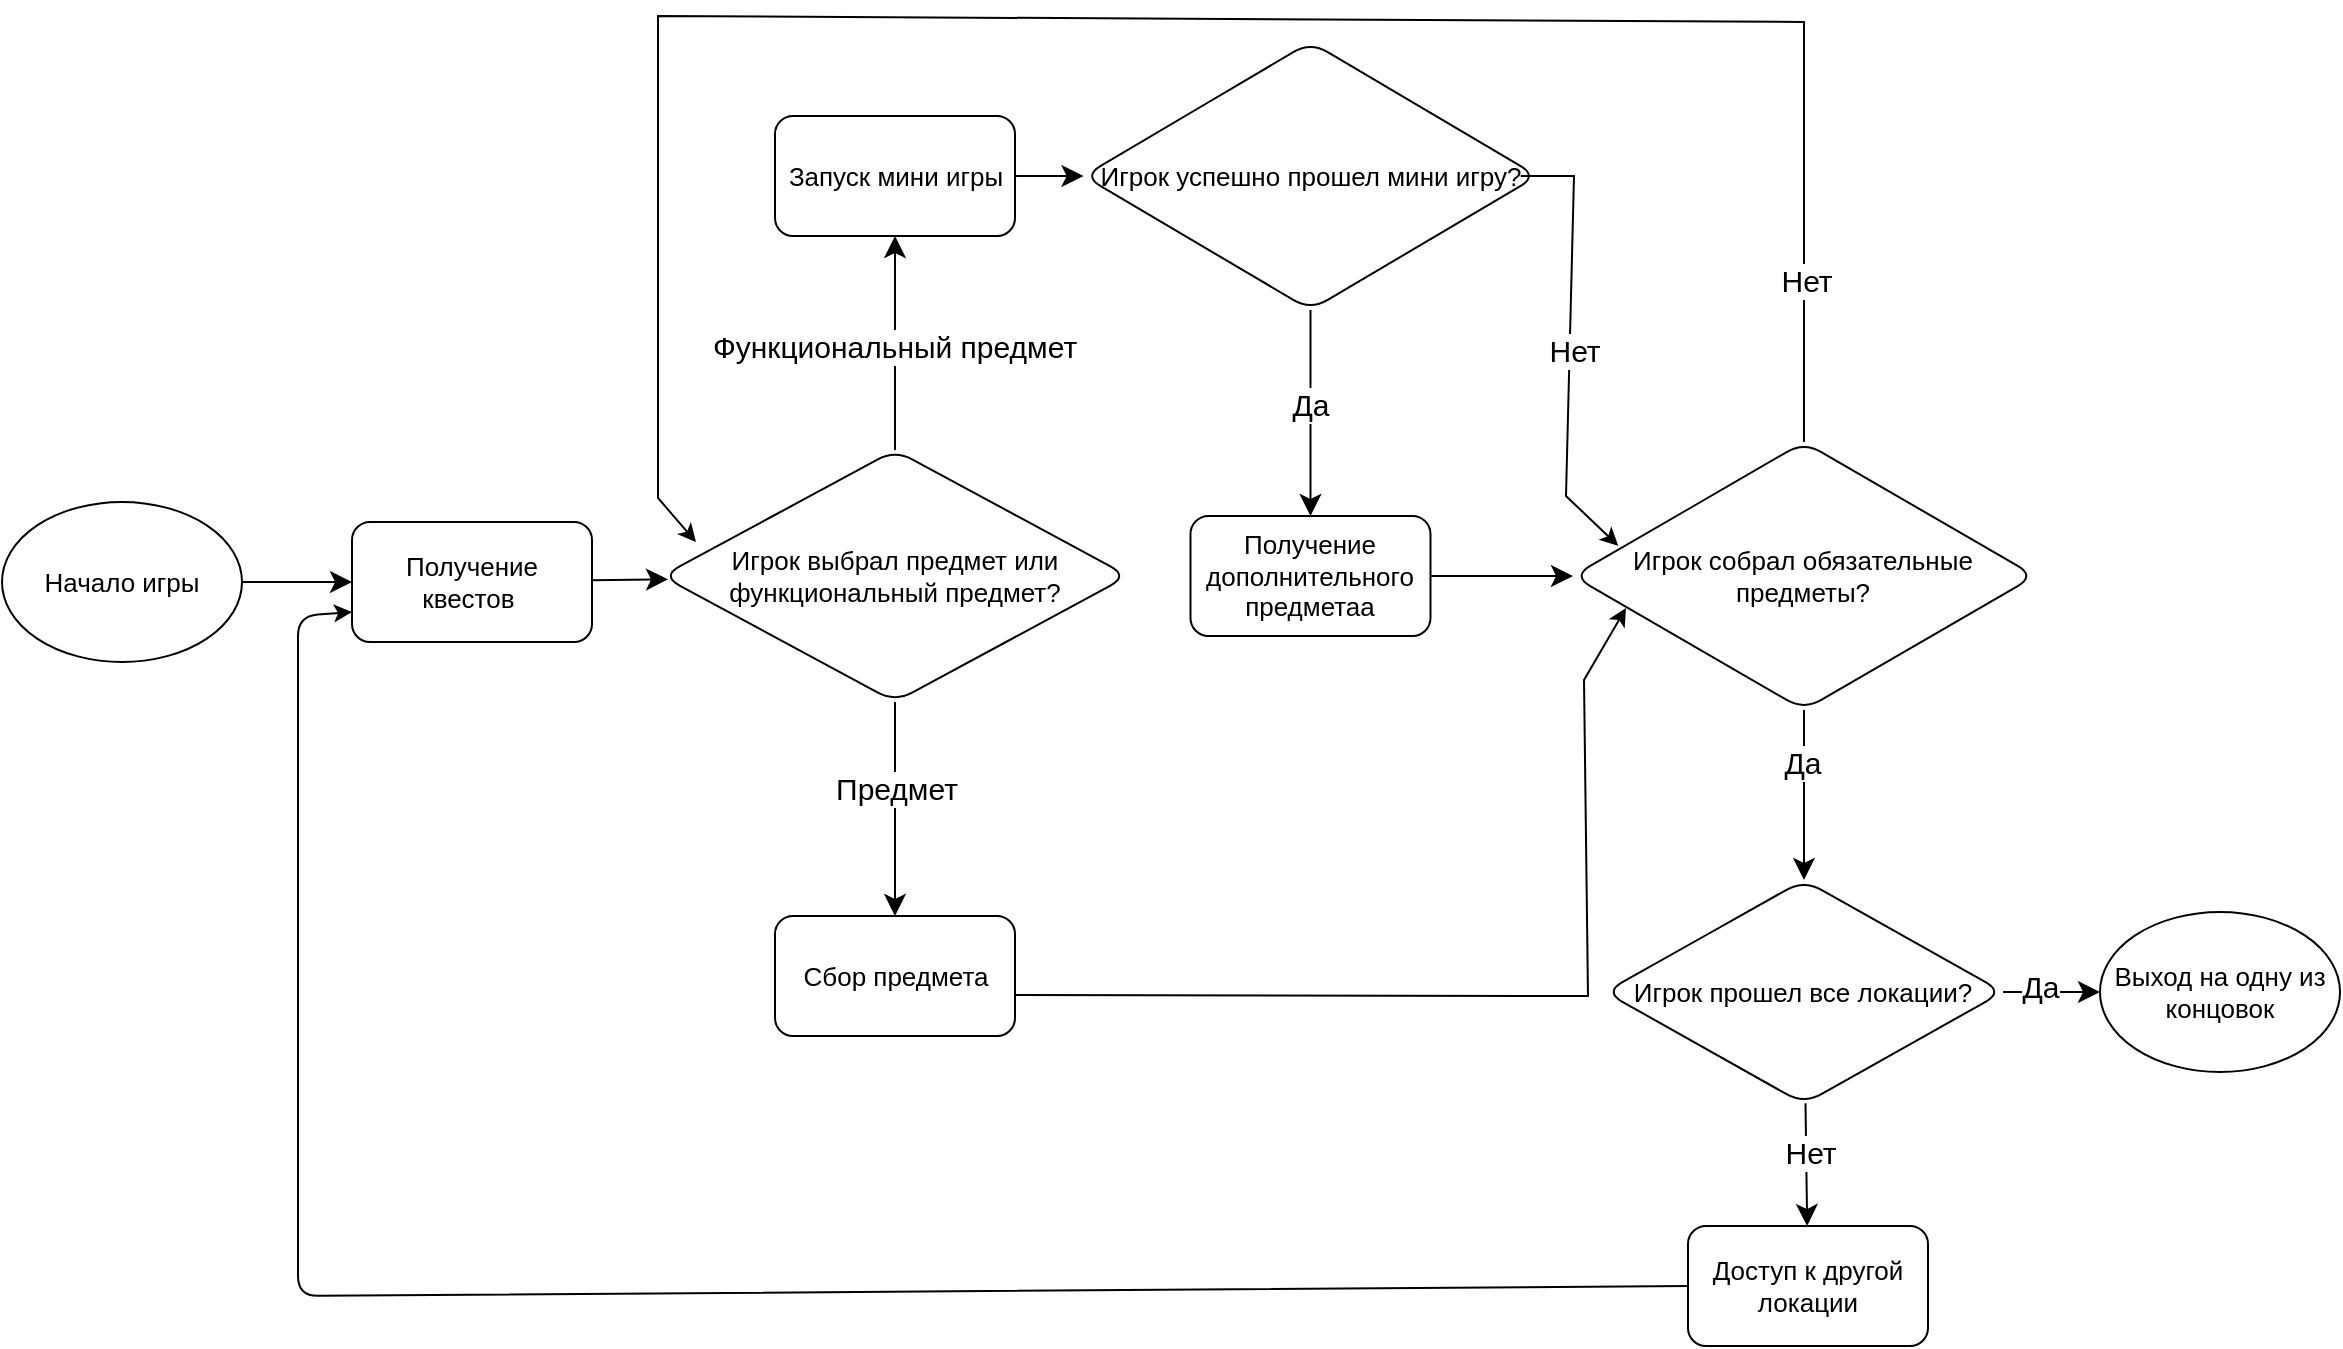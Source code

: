 <mxfile version="24.7.16">
  <diagram name="Страница — 1" id="4nruxUMjmIs0qh--o7bt">
    <mxGraphModel dx="1434" dy="1194" grid="0" gridSize="10" guides="1" tooltips="1" connect="1" arrows="1" fold="1" page="0" pageScale="1" pageWidth="827" pageHeight="1169" background="#FFFFFF" math="0" shadow="0">
      <root>
        <mxCell id="0" />
        <mxCell id="1" parent="0" />
        <mxCell id="hBLfVs_w5nD6A5dH00_m-1" value="&lt;font style=&quot;font-size: 13px;&quot;&gt;Начало игры&lt;/font&gt;" style="ellipse;whiteSpace=wrap;html=1;rounded=1;labelBackgroundColor=none;" parent="1" vertex="1">
          <mxGeometry x="192" y="-17" width="120" height="80" as="geometry" />
        </mxCell>
        <mxCell id="hBLfVs_w5nD6A5dH00_m-5" value="" style="edgeStyle=none;curved=1;rounded=1;orthogonalLoop=1;jettySize=auto;html=1;fontSize=12;startSize=8;endSize=8;labelBackgroundColor=none;fontColor=default;exitX=1;exitY=0.5;exitDx=0;exitDy=0;" parent="1" source="hBLfVs_w5nD6A5dH00_m-1" target="hBLfVs_w5nD6A5dH00_m-4" edge="1">
          <mxGeometry relative="1" as="geometry">
            <mxPoint x="325" y="21.152" as="sourcePoint" />
          </mxGeometry>
        </mxCell>
        <mxCell id="hBLfVs_w5nD6A5dH00_m-7" value="" style="edgeStyle=none;curved=1;rounded=1;orthogonalLoop=1;jettySize=auto;html=1;fontSize=12;startSize=8;endSize=8;labelBackgroundColor=none;fontColor=default;" parent="1" source="hBLfVs_w5nD6A5dH00_m-4" target="hBLfVs_w5nD6A5dH00_m-6" edge="1">
          <mxGeometry relative="1" as="geometry" />
        </mxCell>
        <mxCell id="hBLfVs_w5nD6A5dH00_m-4" value="&lt;font style=&quot;font-size: 13px;&quot;&gt;Получение квестов&amp;nbsp;&lt;/font&gt;" style="whiteSpace=wrap;html=1;rounded=1;labelBackgroundColor=none;" parent="1" vertex="1">
          <mxGeometry x="367.005" y="-7" width="120" height="60" as="geometry" />
        </mxCell>
        <mxCell id="hBLfVs_w5nD6A5dH00_m-9" value="" style="edgeStyle=none;curved=1;rounded=1;orthogonalLoop=1;jettySize=auto;html=1;fontSize=12;startSize=8;endSize=8;labelBackgroundColor=none;fontColor=default;" parent="1" source="hBLfVs_w5nD6A5dH00_m-6" target="hBLfVs_w5nD6A5dH00_m-8" edge="1">
          <mxGeometry relative="1" as="geometry" />
        </mxCell>
        <mxCell id="eKDsOP4YAqTMsCzGkVdY-8" value="&lt;font style=&quot;font-size: 15px;&quot;&gt;Функциональный предмет&lt;/font&gt;" style="edgeLabel;html=1;align=center;verticalAlign=middle;resizable=0;points=[];labelBackgroundColor=default;fontSize=15;" vertex="1" connectable="0" parent="hBLfVs_w5nD6A5dH00_m-9">
          <mxGeometry x="-0.028" y="1" relative="1" as="geometry">
            <mxPoint as="offset" />
          </mxGeometry>
        </mxCell>
        <mxCell id="hBLfVs_w5nD6A5dH00_m-11" value="" style="edgeStyle=none;curved=1;rounded=1;orthogonalLoop=1;jettySize=auto;html=1;fontSize=12;startSize=8;endSize=8;labelBackgroundColor=none;fontColor=default;" parent="1" source="hBLfVs_w5nD6A5dH00_m-6" target="hBLfVs_w5nD6A5dH00_m-10" edge="1">
          <mxGeometry relative="1" as="geometry" />
        </mxCell>
        <mxCell id="eKDsOP4YAqTMsCzGkVdY-7" value="Предмет" style="edgeLabel;html=1;align=center;verticalAlign=middle;resizable=0;points=[];labelBackgroundColor=default;fontSize=15;" vertex="1" connectable="0" parent="hBLfVs_w5nD6A5dH00_m-11">
          <mxGeometry x="-0.196" relative="1" as="geometry">
            <mxPoint as="offset" />
          </mxGeometry>
        </mxCell>
        <mxCell id="hBLfVs_w5nD6A5dH00_m-6" value="&lt;font style=&quot;font-size: 13px;&quot;&gt;Игрок выбрал предмет или функциональный предмет?&lt;/font&gt;" style="rhombus;whiteSpace=wrap;html=1;rounded=1;labelBackgroundColor=none;" parent="1" vertex="1">
          <mxGeometry x="522.01" y="-43" width="233" height="126" as="geometry" />
        </mxCell>
        <mxCell id="hBLfVs_w5nD6A5dH00_m-14" value="" style="edgeStyle=none;curved=1;rounded=1;orthogonalLoop=1;jettySize=auto;html=1;fontSize=12;startSize=8;endSize=8;labelBackgroundColor=none;fontColor=default;" parent="1" source="hBLfVs_w5nD6A5dH00_m-8" target="hBLfVs_w5nD6A5dH00_m-13" edge="1">
          <mxGeometry relative="1" as="geometry" />
        </mxCell>
        <mxCell id="hBLfVs_w5nD6A5dH00_m-8" value="&lt;font style=&quot;font-size: 13px;&quot;&gt;Запуск мини игры&lt;/font&gt;" style="whiteSpace=wrap;html=1;rounded=1;labelBackgroundColor=none;" parent="1" vertex="1">
          <mxGeometry x="578.505" y="-210" width="120" height="60" as="geometry" />
        </mxCell>
        <mxCell id="hBLfVs_w5nD6A5dH00_m-10" value="&lt;font style=&quot;font-size: 13px;&quot;&gt;Сбор предмета&lt;/font&gt;" style="whiteSpace=wrap;html=1;rounded=1;labelBackgroundColor=none;" parent="1" vertex="1">
          <mxGeometry x="578.505" y="190" width="120" height="60" as="geometry" />
        </mxCell>
        <mxCell id="hBLfVs_w5nD6A5dH00_m-19" value="" style="edgeStyle=none;curved=1;rounded=1;orthogonalLoop=1;jettySize=auto;html=1;fontSize=12;startSize=8;endSize=8;labelBackgroundColor=none;fontColor=default;" parent="1" source="hBLfVs_w5nD6A5dH00_m-13" target="hBLfVs_w5nD6A5dH00_m-18" edge="1">
          <mxGeometry relative="1" as="geometry" />
        </mxCell>
        <mxCell id="eKDsOP4YAqTMsCzGkVdY-11" value="Да" style="edgeLabel;html=1;align=center;verticalAlign=middle;resizable=0;points=[];labelBackgroundColor=default;fontSize=15;" vertex="1" connectable="0" parent="hBLfVs_w5nD6A5dH00_m-19">
          <mxGeometry x="-0.087" y="4" relative="1" as="geometry">
            <mxPoint x="-4" as="offset" />
          </mxGeometry>
        </mxCell>
        <mxCell id="hBLfVs_w5nD6A5dH00_m-13" value="&lt;font style=&quot;font-size: 13px;&quot;&gt;Игрок успешно прошел мини игру?&lt;/font&gt;" style="rhombus;whiteSpace=wrap;html=1;rounded=1;labelBackgroundColor=none;" parent="1" vertex="1">
          <mxGeometry x="732.75" y="-247" width="227" height="134" as="geometry" />
        </mxCell>
        <mxCell id="hBLfVs_w5nD6A5dH00_m-21" value="" style="edgeStyle=none;curved=1;rounded=1;orthogonalLoop=1;jettySize=auto;html=1;fontSize=12;startSize=8;endSize=8;labelBackgroundColor=none;fontColor=default;" parent="1" source="hBLfVs_w5nD6A5dH00_m-18" target="hBLfVs_w5nD6A5dH00_m-20" edge="1">
          <mxGeometry relative="1" as="geometry" />
        </mxCell>
        <mxCell id="hBLfVs_w5nD6A5dH00_m-18" value="&lt;font style=&quot;font-size: 13px;&quot;&gt;Получение дополнительного предметаа&lt;/font&gt;" style="whiteSpace=wrap;html=1;rounded=1;labelBackgroundColor=none;" parent="1" vertex="1">
          <mxGeometry x="786.245" y="-10" width="120" height="60" as="geometry" />
        </mxCell>
        <mxCell id="hBLfVs_w5nD6A5dH00_m-24" value="" style="edgeStyle=none;curved=1;rounded=1;orthogonalLoop=1;jettySize=auto;html=1;fontSize=12;startSize=8;endSize=8;labelBackgroundColor=none;fontColor=default;" parent="1" source="hBLfVs_w5nD6A5dH00_m-20" target="hBLfVs_w5nD6A5dH00_m-23" edge="1">
          <mxGeometry relative="1" as="geometry" />
        </mxCell>
        <mxCell id="eKDsOP4YAqTMsCzGkVdY-14" value="Да" style="edgeLabel;html=1;align=center;verticalAlign=middle;resizable=0;points=[];labelBackgroundColor=default;fontSize=15;" vertex="1" connectable="0" parent="hBLfVs_w5nD6A5dH00_m-24">
          <mxGeometry x="-0.404" y="-1" relative="1" as="geometry">
            <mxPoint as="offset" />
          </mxGeometry>
        </mxCell>
        <mxCell id="hBLfVs_w5nD6A5dH00_m-20" value="&lt;font style=&quot;font-size: 13px;&quot;&gt;Игрок собрал обязательные предметы?&lt;/font&gt;" style="rhombus;whiteSpace=wrap;html=1;rounded=1;labelBackgroundColor=none;" parent="1" vertex="1">
          <mxGeometry x="977.49" y="-47" width="231" height="134" as="geometry" />
        </mxCell>
        <mxCell id="hBLfVs_w5nD6A5dH00_m-26" value="" style="edgeStyle=none;curved=1;rounded=1;orthogonalLoop=1;jettySize=auto;html=1;fontSize=12;startSize=8;endSize=8;labelBackgroundColor=none;fontColor=default;" parent="1" source="hBLfVs_w5nD6A5dH00_m-23" target="hBLfVs_w5nD6A5dH00_m-25" edge="1">
          <mxGeometry relative="1" as="geometry" />
        </mxCell>
        <mxCell id="eKDsOP4YAqTMsCzGkVdY-16" value="Нет" style="edgeLabel;html=1;align=center;verticalAlign=middle;resizable=0;points=[];labelBackgroundColor=default;fontSize=15;" vertex="1" connectable="0" parent="hBLfVs_w5nD6A5dH00_m-26">
          <mxGeometry x="-0.21" y="2" relative="1" as="geometry">
            <mxPoint as="offset" />
          </mxGeometry>
        </mxCell>
        <mxCell id="hBLfVs_w5nD6A5dH00_m-28" value="" style="edgeStyle=none;curved=1;rounded=1;orthogonalLoop=1;jettySize=auto;html=1;fontSize=12;startSize=8;endSize=8;entryX=0;entryY=0.5;entryDx=0;entryDy=0;labelBackgroundColor=none;fontColor=default;" parent="1" source="hBLfVs_w5nD6A5dH00_m-23" target="eKDsOP4YAqTMsCzGkVdY-9" edge="1">
          <mxGeometry relative="1" as="geometry">
            <mxPoint x="1397.99" y="222" as="targetPoint" />
          </mxGeometry>
        </mxCell>
        <mxCell id="eKDsOP4YAqTMsCzGkVdY-15" value="Да" style="edgeLabel;html=1;align=center;verticalAlign=middle;resizable=0;points=[];labelBackgroundColor=default;fontSize=15;" vertex="1" connectable="0" parent="hBLfVs_w5nD6A5dH00_m-28">
          <mxGeometry x="-0.264" y="3" relative="1" as="geometry">
            <mxPoint as="offset" />
          </mxGeometry>
        </mxCell>
        <mxCell id="hBLfVs_w5nD6A5dH00_m-23" value="&lt;font style=&quot;font-size: 13px;&quot;&gt;Игрок прошел все локации?&lt;/font&gt;" style="rhombus;whiteSpace=wrap;html=1;rounded=1;labelBackgroundColor=none;" parent="1" vertex="1">
          <mxGeometry x="993.49" y="172" width="199" height="112" as="geometry" />
        </mxCell>
        <mxCell id="hBLfVs_w5nD6A5dH00_m-25" value="&lt;font style=&quot;font-size: 13px;&quot;&gt;Доступ к другой локации&lt;/font&gt;" style="rounded=1;whiteSpace=wrap;html=1;labelBackgroundColor=none;" parent="1" vertex="1">
          <mxGeometry x="1035" y="345" width="120" height="60" as="geometry" />
        </mxCell>
        <mxCell id="eKDsOP4YAqTMsCzGkVdY-1" value="" style="endArrow=classic;html=1;rounded=1;entryX=0;entryY=0.75;entryDx=0;entryDy=0;labelBackgroundColor=none;fontColor=default;exitX=0;exitY=0.5;exitDx=0;exitDy=0;" edge="1" parent="1" source="hBLfVs_w5nD6A5dH00_m-25" target="hBLfVs_w5nD6A5dH00_m-4">
          <mxGeometry width="50" height="50" relative="1" as="geometry">
            <mxPoint x="1032" y="420" as="sourcePoint" />
            <mxPoint x="340" y="35" as="targetPoint" />
            <Array as="points">
              <mxPoint x="340" y="380" />
              <mxPoint x="340" y="40" />
            </Array>
          </mxGeometry>
        </mxCell>
        <mxCell id="eKDsOP4YAqTMsCzGkVdY-2" value="" style="endArrow=classic;html=1;rounded=0;fontColor=default;labelBackgroundColor=none;" edge="1" parent="1">
          <mxGeometry width="50" height="50" relative="1" as="geometry">
            <mxPoint x="698.51" y="229.5" as="sourcePoint" />
            <mxPoint x="1004" y="36" as="targetPoint" />
            <Array as="points">
              <mxPoint x="985" y="230" />
              <mxPoint x="983" y="72" />
            </Array>
          </mxGeometry>
        </mxCell>
        <mxCell id="eKDsOP4YAqTMsCzGkVdY-3" value="" style="edgeLabel;html=1;align=center;verticalAlign=middle;resizable=0;points=[];labelBackgroundColor=none;" vertex="1" connectable="0" parent="eKDsOP4YAqTMsCzGkVdY-2">
          <mxGeometry x="-0.584" y="-2" relative="1" as="geometry">
            <mxPoint as="offset" />
          </mxGeometry>
        </mxCell>
        <mxCell id="eKDsOP4YAqTMsCzGkVdY-5" value="" style="endArrow=classic;html=1;rounded=0;fontColor=default;exitX=0.963;exitY=0.5;exitDx=0;exitDy=0;exitPerimeter=0;labelBackgroundColor=none;entryX=0.098;entryY=0.387;entryDx=0;entryDy=0;entryPerimeter=0;" edge="1" parent="1" source="hBLfVs_w5nD6A5dH00_m-13" target="hBLfVs_w5nD6A5dH00_m-20">
          <mxGeometry width="50" height="50" relative="1" as="geometry">
            <mxPoint x="956" y="-180" as="sourcePoint" />
            <mxPoint x="1079" y="20" as="targetPoint" />
            <Array as="points">
              <mxPoint x="978" y="-180" />
              <mxPoint x="974" y="-20" />
            </Array>
          </mxGeometry>
        </mxCell>
        <mxCell id="eKDsOP4YAqTMsCzGkVdY-12" value="Нет" style="edgeLabel;html=1;align=center;verticalAlign=middle;resizable=0;points=[];labelBackgroundColor=default;fontSize=15;" vertex="1" connectable="0" parent="eKDsOP4YAqTMsCzGkVdY-5">
          <mxGeometry x="0.02" y="2" relative="1" as="geometry">
            <mxPoint as="offset" />
          </mxGeometry>
        </mxCell>
        <mxCell id="eKDsOP4YAqTMsCzGkVdY-6" value="" style="endArrow=classic;html=1;rounded=0;fontColor=default;labelBackgroundColor=none;exitX=0.5;exitY=0;exitDx=0;exitDy=0;" edge="1" parent="1" source="hBLfVs_w5nD6A5dH00_m-20">
          <mxGeometry width="50" height="50" relative="1" as="geometry">
            <mxPoint x="1090" y="-59" as="sourcePoint" />
            <mxPoint x="539" y="3" as="targetPoint" />
            <Array as="points">
              <mxPoint x="1093" y="-257" />
              <mxPoint x="520" y="-260" />
              <mxPoint x="520" y="-19" />
            </Array>
          </mxGeometry>
        </mxCell>
        <mxCell id="eKDsOP4YAqTMsCzGkVdY-13" value="Нет" style="edgeLabel;html=1;align=center;verticalAlign=middle;resizable=0;points=[];labelBackgroundColor=default;fontSize=15;spacingTop=2;spacingBottom=2;spacingLeft=2;spacingRight=2;" vertex="1" connectable="0" parent="eKDsOP4YAqTMsCzGkVdY-6">
          <mxGeometry x="-0.846" y="-1" relative="1" as="geometry">
            <mxPoint as="offset" />
          </mxGeometry>
        </mxCell>
        <mxCell id="eKDsOP4YAqTMsCzGkVdY-9" value="&lt;font style=&quot;font-size: 13px;&quot;&gt;Выход на одну из концовок&lt;/font&gt;" style="ellipse;whiteSpace=wrap;html=1;labelBackgroundColor=none;" vertex="1" parent="1">
          <mxGeometry x="1241" y="188" width="120" height="80" as="geometry" />
        </mxCell>
      </root>
    </mxGraphModel>
  </diagram>
</mxfile>
